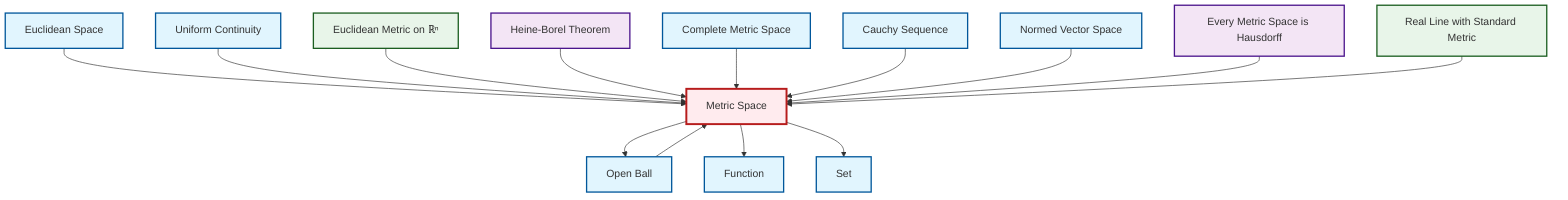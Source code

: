 graph TD
    classDef definition fill:#e1f5fe,stroke:#01579b,stroke-width:2px
    classDef theorem fill:#f3e5f5,stroke:#4a148c,stroke-width:2px
    classDef axiom fill:#fff3e0,stroke:#e65100,stroke-width:2px
    classDef example fill:#e8f5e9,stroke:#1b5e20,stroke-width:2px
    classDef current fill:#ffebee,stroke:#b71c1c,stroke-width:3px
    ex-real-line-metric["Real Line with Standard Metric"]:::example
    def-euclidean-space["Euclidean Space"]:::definition
    def-uniform-continuity["Uniform Continuity"]:::definition
    def-metric-space["Metric Space"]:::definition
    ex-euclidean-metric["Euclidean Metric on ℝⁿ"]:::example
    def-complete-metric-space["Complete Metric Space"]:::definition
    def-set["Set"]:::definition
    def-normed-vector-space["Normed Vector Space"]:::definition
    def-open-ball["Open Ball"]:::definition
    thm-heine-borel["Heine-Borel Theorem"]:::theorem
    thm-metric-hausdorff["Every Metric Space is Hausdorff"]:::theorem
    def-function["Function"]:::definition
    def-cauchy-sequence["Cauchy Sequence"]:::definition
    def-euclidean-space --> def-metric-space
    def-metric-space --> def-open-ball
    def-uniform-continuity --> def-metric-space
    ex-euclidean-metric --> def-metric-space
    thm-heine-borel --> def-metric-space
    def-complete-metric-space --> def-metric-space
    def-cauchy-sequence --> def-metric-space
    def-normed-vector-space --> def-metric-space
    thm-metric-hausdorff --> def-metric-space
    def-open-ball --> def-metric-space
    ex-real-line-metric --> def-metric-space
    def-metric-space --> def-function
    def-metric-space --> def-set
    class def-metric-space current